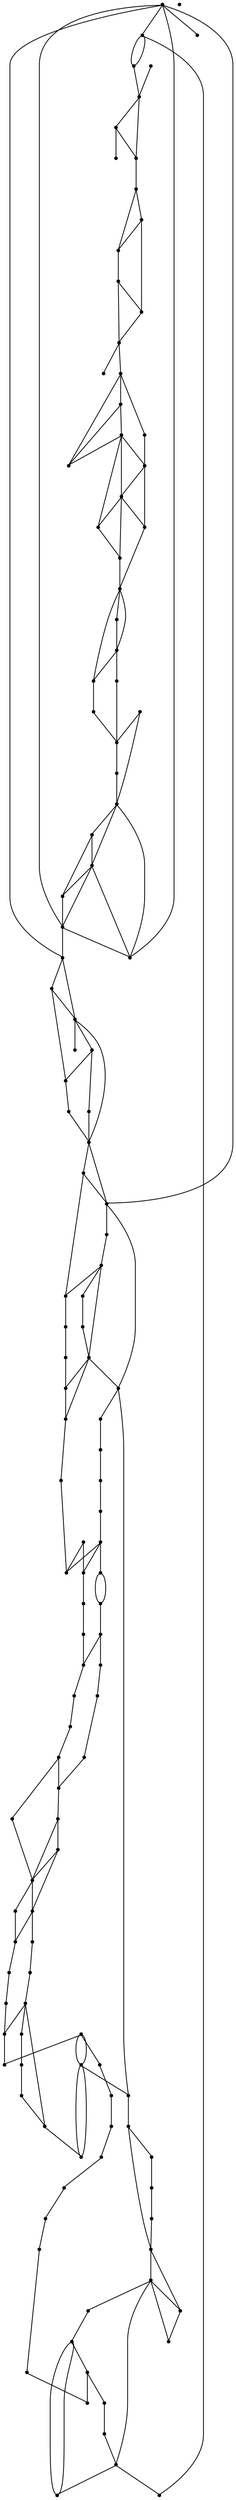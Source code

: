 graph {
  node [shape=point,comment="{\"directed\":false,\"doi\":\"10.1007/978-3-540-24595-7_2\",\"figure\":\"2\"}"]

  v0 [pos="1399.3686773255813,427.6433323260239"]
  v1 [pos="1399.3436228197675,504.9808516538234"]
  v2 [pos="1385.7869731104652,391.1766066587062"]
  v3 [pos="1385.7785792151162,460.2308287656398"]
  v4 [pos="1372.0551962209302,366.8182387387843"]
  v5 [pos="1372.0885174418606,454.66836436948086"]
  v6 [pos="1358.4692950581393,419.96434673032076"]
  v7 [pos="1358.4610283430231,492.2933592832179"]
  v8 [pos="1345.0334665697674,-36.64830382306479"]
  v9 [pos="1344.7084892805233,501.16837962827"]
  v10 [pos="1331.1559411337207,396.78497457862807"]
  v11 [pos="1331.1434774709303,475.1682931617986"]
  v12 [pos="1317.420094476744,440.0433872576645"]
  v13 [pos="1317.4534156976745,498.66835419695485"]
  v14 [pos="1345.0210029069767,-78.01917250592612"]
  v15 [pos="1303.8383902616279,408.59756613136244"]
  v16 [pos="1303.8258312136627,474.2933287656398"]
  v17 [pos="1290.1066133720929,445.210013234227"]
  v18 [pos="1290.0732921511628,515.1683185931138"]
  v19 [pos="1276.5207122093025,376.41423686703945"]
  v20 [pos="1276.5082485465116,457.043394887059"]
  v21 [pos="1262.7890625,432.0683811541489"]
  v22 [pos="1262.8181867732558,494.23084402442885"]
  v23 [pos="1249.2073582848839,454.35994609555513"]
  v24 [pos="1249.1906976744185,491.7308185931137"]
  v25 [pos="1235.621457122093,379.07257223487807"]
  v26 [pos="1235.6256540697675,437.2308745420069"]
  v27 [pos="1221.8898074127906,395.9017450050603"]
  v28 [pos="1221.8731468023257,448.168374542007"]
  v29 [pos="1208.3039062500002,419.8183709816228"]
  v30 [pos="1208.3081031976744,485.7933694557439"]
  v31 [pos="1194.5555641351743,421.6058745420069"]
  v32 [pos="1180.9905523255816,362.0933547055812"]
  v33 [pos="1180.9905523255813,423.23080842058766"]
  v34 [pos="1167.2587754360466,411.4016229347478"]
  v35 [pos="1167.237917877907,459.2308694557439"]
  v36 [pos="1153.6728742732557,348.6600254412582"]
  v37 [pos="1153.672906068314,404.04338980079604"]
  v38 [pos="1139.9412245639535,461.59337505063326"]
  v39 [pos="1139.9203670058141,509.60585419695485"]
  v40 [pos="1126.3553234011629,437.5307733253728"]
  v41 [pos="1126.3553234011629,484.4808592832179"]
  v42 [pos="1112.6236736918604,383.3516453143051"]
  v43 [pos="1112.6028161337208,449.35588980079604"]
  v44 [pos="1099.0419694767443,485.2142348325343"]
  v45 [pos="1099.0377725290698,517.855899973322"]
  v46 [pos="1085.3101925872093,370.0683608090968"]
  v47 [pos="1085.28523346657,433.1058516538234"]
  v48 [pos="1071.7242914244184,420.1141371762843"]
  v49 [pos="1071.7202216569767,447.10585419695485"]
  v50 [pos="1058.138453851744,368.58927552263845"]
  v51 [pos="1058.1551780523255,420.54335419695485"]
  v52 [pos="1044.4067405523256,428.96830384295095"]
  v53 [pos="1044.4026071947674,461.60589997332204"]
  v54 [pos="1030.8250363372094,464.6975213722478"]
  v55 [pos="1030.8375635901164,502.48088980079604"]
  v56 [pos="1017.0933230377907,371.83914327979994"]
  v57 [pos="1017.0850086300873,420.2308033343246"]
  v58 [pos="1003.5074854651162,427.34756613136244"]
  v59 [pos="1003.5200127180233,486.1057931617986"]
  v60 [pos="989.7757721656976,458.34732199073744"]
  v61 [pos="989.767441860465,514.4809101458482"]
  v62 [pos="976.1899345930233,407.5642917986801"]
  v63 [pos="976.2023982558139,441.79337962827"]
  v64 [pos="962.4498750908431,462.7933516538234"]
  v65 [pos="948.8765170784884,357.0767734881332"]
  v66 [pos="948.884847383721,411.41834402442885"]
  v67 [pos="935.1447401889535,392.20988099138845"]
  v68 [pos="935.1322765261627,436.7933287656398"]
  v69 [pos="921.558902616279,362.0933547055812"]
  v70 [pos="921.5672488190407,429.9808516538234"]
  v71 [pos="907.9771984011628,438.41832622250826"]
  v72 [pos="908.0022529069768,495.8558414812973"]
  v73 [pos="894.241351744186,344.6769728696437"]
  v74 [pos="894.2496820494185,388.9808033343246"]
  v75 [pos="880.6221293604652,435.73080842058766"]
  v76 [pos="866.9279342296511,375.52668396990407"]
  v77 [pos="866.9320834847383,424.4183236793767"]
  v78 [pos="853.3420330668605,425.7225050962062"]
  v79 [pos="853.3670875726743,444.6058287656398"]
  v80 [pos="839.6145167151162,478.6058440244288"]
  v81 [pos="826.0286155523256,455.9850071307114"]
  v82 [pos="826.0494731104651,495.7309101458481"]
  v83 [pos="812.296902252907,370.0683608090968"]
  v84 [pos="812.2969181504361,396.355884714533"]
  v85 [pos="798.7319222383721,424.10589997332204"]
  v86 [pos="784.9793513808139,392.80166769386244"]
  v87 [pos="784.9793513808139,418.6058694557439"]
  v88 [pos="771.3934502180232,485.6600457863103"]
  v89 [pos="771.4143077761628,513.543384714533"]
  v90 [pos="757.8118095930232,383.3516453143051"]
  v91 [pos="757.7868027797964,421.4183185931137"]
  v92 [pos="744.0800327034883,494.66425721209157"]
  v93 [pos="744.0967569040697,511.60589997332204"]
  v94 [pos="730.494195130814,423.65621074399263"]
  v95 [pos="730.4692042151164,436.2308516538234"]
  v96 [pos="716.7624818313953,459.97212871274263"]
  v97 [pos="716.7791424418605,478.9808287656398"]
  v98 [pos="703.1766442587209,414.94344218930513"]
  v99 [pos="703.2141465297966,432.3558185931137"]
  v100 [pos="689.4449309593024,320.1683058774562"]
  v101 [pos="689.4615915697674,382.9183592832178"]
  v102 [pos="675.863226744186,353.3849094744613"]
  v103 [pos="662.1315134447675,408.4475213722478"]
  v104 [pos="662.1439930050872,442.85589997332204"]
  v105 [pos="648.5456122819767,360.91410462420095"]
  v106 [pos="648.5789970930232,382.35581859311367"]
  v107 [pos="634.8138989825582,395.6057244972478"]
  v108 [pos="634.8264262354651,414.6683389381658"]
  v109 [pos="621.2280614098837,307.3267633156072"]
  v110 [pos="621.1988735465115,347.35584402442885"]
  v111 [pos="607.4963481104651,355.30166769386244"]
  v112 [pos="607.5088276707849,371.23088980079604"]
  v113 [pos="593.9146438953488,319.7265639340968"]
  v114 [pos="593.9438317587209,336.2308516538233"]
  v115 [pos="580.3287427325581,357.5185154314926"]
  v116 [pos="580.3162790697675,387.4808643694809"]
  v117 [pos="566.5637082122093,371.54331350685067"]
  v118 [pos="553.011191860465,308.06427145362807"]
  v119 [pos="539.2794785610465,342.01838318865407"]
  v120 [pos="539.3086664244186,352.48088980079604"]
  v121 [pos="525.6977902434593,274.6976230975082"]
  v122 [pos="525.6811137354651,299.3558898007959"]
  v123 [pos="511.96607694404065,237.05571635922695"]
  v124 [pos="511.9285508266715,253.7308389381658"]
  v125 [pos="498.3802075763082,333.4559137062322"]
  v126 [pos="498.36353106831393,346.16832876563967"]
  v127 [pos="484.64849427688955,441.9598911639145"]
  v128 [pos="484.67349314135174,469.543394887059"]
  v129 [pos="471.06262490915697,328.4352634783676"]
  v130 [pos="457.33091160973834,178.00165955584157"]
  v131 [pos="457.3559104742005,237.6682931617986"]
  v132 [pos="443.7283736827761,283.855884714533"]

  v0 -- v8 [id="-1",pos="1399.3686773255813,427.6433323260239 1399.3727470930232,-36.64830382306468 1399.3727470930232,-36.64830382306468 1399.3727470930232,-36.64830382306468 1345.0334665697674,-36.64830382306479 1345.0334665697674,-36.64830382306479 1345.0334665697674,-36.64830382306479"]
  v92 -- v132 [id="-2",pos="744.0800327034883,494.66425721209157 439.09833757267444,494.66413005551607 439.09833757267444,494.66413005551607 439.09833757267444,494.66413005551607 443.7283736827761,283.855884714533 443.7283736827761,283.855884714533 443.7283736827761,283.855884714533"]
  v82 -- v72 [id="-3",pos="826.0494731104651,495.7309101458481 908.0022529069768,495.8558414812973 908.0022529069768,495.8558414812973 908.0022529069768,495.8558414812973"]
  v24 -- v22 [id="-4",pos="1249.1906976744185,491.7308185931137 1262.8181867732558,494.23084402442885 1262.8181867732558,494.23084402442885 1262.8181867732558,494.23084402442885"]
  v22 -- v13 [id="-5",pos="1262.8181867732558,494.23084402442885 1317.4534156976745,498.66835419695485 1317.4534156976745,498.66835419695485 1317.4534156976745,498.66835419695485"]
  v13 -- v7 [id="-6",pos="1317.4534156976745,498.66835419695485 1358.4610283430231,492.2933592832179 1358.4610283430231,492.2933592832179 1358.4610283430231,492.2933592832179"]
  v7 -- v0 [id="-7",pos="1358.4610283430231,492.2933592832179 1399.3727470930232,494.66413005551607 1399.3727470930232,494.66413005551607 1399.3727470930232,494.66413005551607 1399.3686773255813,427.6433323260239 1399.3686773255813,427.6433323260239 1399.3686773255813,427.6433323260239"]
  v72 -- v24 [id="-8",pos="908.0022529069768,495.8558414812973 1249.1906976744185,491.7308185931137 1249.1906976744185,491.7308185931137 1249.1906976744185,491.7308185931137"]
  v132 -- v8 [id="-14",pos="443.7283736827761,283.855884714533 439.09833757267444,-36.64830382306468 439.09833757267444,-36.64830382306468 439.09833757267444,-36.64830382306468 1345.0334665697674,-36.64830382306479 1345.0334665697674,-36.64830382306479 1345.0334665697674,-36.64830382306479"]
  v92 -- v82 [id="-16",pos="744.0800327034883,494.66425721209157 826.0494731104651,495.7309101458481 826.0494731104651,495.7309101458481 826.0494731104651,495.7309101458481"]
  v0 -- v1 [id="-17",pos="1399.3686773255813,427.6433323260239 1399.3436228197675,504.9808516538234 1399.3436228197675,504.9808516538234 1399.3436228197675,504.9808516538234"]
  v132 -- v131 [id="-20",pos="443.7283736827761,283.855884714533 457.33506086482555,207.8225468035629 457.33506086482555,207.8225468035629 457.33506086482555,207.8225468035629 452.6800417877907,207.8225468035629 452.6800417877907,207.8225468035629 452.6800417877907,207.8225468035629 457.3559104742005,237.6682931617986 457.3559104742005,237.6682931617986 457.3559104742005,237.6682931617986"]
  v132 -- v131 [id="-21",pos="443.7283736827761,283.855884714533 457.3559104742005,237.6682931617986 457.3559104742005,237.6682931617986 457.3559104742005,237.6682931617986"]
  v2 -- v0 [id="-30",pos="1385.7869731104652,391.1766066587062 1399.3686773255813,427.6433323260239 1399.3686773255813,427.6433323260239 1399.3686773255813,427.6433323260239"]
  v131 -- v129 [id="-34",pos="457.3559104742005,237.6682931617986 471.06262490915697,328.4352634783676 471.06262490915697,328.4352634783676 471.06262490915697,328.4352634783676"]
  v3 -- v1 [id="-35",pos="1385.7785792151162,460.2308287656398 1399.3436228197675,504.9808516538234 1399.3436228197675,504.9808516538234 1399.3436228197675,504.9808516538234"]
  v130 -- v129 [id="-38",pos="457.33091160973834,178.00165955584157 471.06262490915697,328.4352634783676 471.06262490915697,328.4352634783676 471.06262490915697,328.4352634783676"]
  v129 -- v127 [id="-47",pos="471.06262490915697,328.4352634783676 484.64849427688955,441.9598911639145 484.64849427688955,441.9598911639145 484.64849427688955,441.9598911639145"]
  v127 -- v128 [id="-52",pos="484.64849427688955,441.9598911639145 484.67349314135174,469.543394887059 484.67349314135174,469.543394887059 484.67349314135174,469.543394887059"]
  v129 -- v126 [id="-56",pos="471.06262490915697,328.4352634783676 484.6484783793605,395.75589641293794 484.6484783793605,395.75589641293794 484.6484783793605,395.75589641293794 489.2993640988372,395.75589641293794 489.2993640988372,395.75589641293794 489.2993640988372,395.75589641293794 498.36353106831393,346.16832876563967 498.36353106831393,346.16832876563967 498.36353106831393,346.16832876563967"]
  v127 -- v126 [id="-60",pos="484.64849427688955,441.9598911639145 498.36353106831393,346.16832876563967 498.36353106831393,346.16832876563967 498.36353106831393,346.16832876563967"]
  v126 -- v125 [id="-66",pos="498.36353106831393,346.16832876563967 498.3802075763082,333.4559137062322 498.3802075763082,333.4559137062322 498.3802075763082,333.4559137062322"]
  v125 -- v123 [id="-81",pos="498.3802075763082,333.4559137062322 511.96607694404065,237.05571635922695 511.96607694404065,237.05571635922695 511.96607694404065,237.05571635922695"]
  v125 -- v124 [id="-85",pos="498.3802075763082,333.4559137062322 511.9285508266715,253.7308389381658 511.9285508266715,253.7308389381658 511.9285508266715,253.7308389381658"]
  v124 -- v123 [id="-86",pos="511.9285508266715,253.7308389381658 511.96607694404065,237.05571635922695 511.96607694404065,237.05571635922695 511.96607694404065,237.05571635922695"]
  v124 -- v122 [id="-93",pos="511.9285508266715,253.7308389381658 525.6811137354651,299.3558898007959 525.6811137354651,299.3558898007959 525.6811137354651,299.3558898007959"]
  v123 -- v121 [id="-95",pos="511.96607694404065,237.05571635922695 525.6977902434593,274.6976230975082 525.6977902434593,274.6976230975082 525.6977902434593,274.6976230975082"]
  v119 -- v120 [id="-102",pos="539.2794785610465,342.01838318865407 539.3086664244186,352.48088980079604 539.3086664244186,352.48088980079604 539.3086664244186,352.48088980079604"]
  v121 -- v122 [id="-103",pos="525.6977902434593,274.6976230975082 525.6811137354651,299.3558898007959 525.6811137354651,299.3558898007959 525.6811137354651,299.3558898007959"]
  v122 -- v119 [id="-104",pos="525.6811137354651,299.3558898007959 539.2794785610465,342.01838318865407 539.2794785610465,342.01838318865407 539.2794785610465,342.01838318865407"]
  v121 -- v119 [id="-107",pos="525.6977902434593,274.6976230975082 539.2794785610465,342.01838318865407 539.2794785610465,342.01838318865407 539.2794785610465,342.01838318865407"]
  v4 -- v2 [id="-109",pos="1372.0551962209302,366.8182387387843 1385.7869731104652,391.1766066587062 1385.7869731104652,391.1766066587062 1385.7869731104652,391.1766066587062"]
  v5 -- v3 [id="-116",pos="1372.0885174418606,454.66836436948086 1385.7785792151162,460.2308287656398 1385.7785792151162,460.2308287656398 1385.7785792151162,460.2308287656398"]
  v119 -- v118 [id="-119",pos="539.2794785610465,342.01838318865407 553.0153888081395,313.6725122169744 553.0153888081395,313.6725122169744 553.0153888081395,313.6725122169744 553.011191860465,308.06427145362807 553.011191860465,308.06427145362807 553.011191860465,308.06427145362807"]
  v6 -- v4 [id="-124",pos="1358.4692950581393,419.96434673032076 1372.0551962209302,366.8182387387843 1372.0551962209302,366.8182387387843 1372.0551962209302,366.8182387387843"]
  v118 -- v117 [id="-129",pos="553.011191860465,308.06427145362807 548.3603379360464,314.6307641700994 548.3603379360464,314.6307641700994 548.3603379360464,314.6307641700994 566.5637082122093,371.54331350685067 566.5637082122093,371.54331350685067 566.5637082122093,371.54331350685067"]
  v118 -- v116 [id="-130",pos="553.011191860465,308.06427145362807 566.5970294331395,360.91423178077645 566.5970294331395,360.91423178077645 566.5970294331395,360.91423178077645 580.3288063226744,380.2516951596827 580.3288063226744,380.2516951596827 580.3288063226744,380.2516951596827 580.3162790697675,387.4808643694809 580.3162790697675,387.4808643694809 580.3162790697675,387.4808643694809"]
  v118 -- v115 [id="-131",pos="553.011191860465,308.06427145362807 566.5970294331395,351.75997559588063 566.5970294331395,351.75997559588063 566.5970294331395,351.75997559588063 580.3287427325581,357.5185154314926 580.3287427325581,357.5185154314926 580.3287427325581,357.5185154314926"]
  v7 -- v5 [id="-132",pos="1358.4610283430231,492.2933592832179 1372.0885174418606,454.66836436948086 1372.0885174418606,454.66836436948086 1372.0885174418606,454.66836436948086"]
  v117 -- v116 [id="-136",pos="566.5637082122093,371.54331350685067 580.3162790697675,387.4808643694809 580.3162790697675,387.4808643694809 580.3162790697675,387.4808643694809"]
  v6 -- v10 [id="-138",pos="1358.4692950581393,419.96434673032076 1344.737645348837,423.9515954689275 1344.737645348837,423.9515954689275 1344.737645348837,423.9515954689275 1331.1559411337207,396.78497457862807 1331.1559411337207,396.78497457862807 1331.1559411337207,396.78497457862807"]
  v9 -- v7 [id="-139",pos="1344.7084892805233,501.16837962827 1358.4610283430231,492.2933592832179 1358.4610283430231,492.2933592832179 1358.4610283430231,492.2933592832179"]
  v11 -- v9 [id="-142",pos="1331.1434774709303,475.1682931617986 1344.7084892805233,501.16837962827 1344.7084892805233,501.16837962827 1344.7084892805233,501.16837962827"]
  v12 -- v10 [id="-144",pos="1317.420094476744,440.0433872576645 1331.1559411337207,396.78497457862807 1331.1559411337207,396.78497457862807 1331.1559411337207,396.78497457862807"]
  v13 -- v11 [id="-147",pos="1317.4534156976745,498.66835419695485 1331.1434774709303,475.1682931617986 1331.1434774709303,475.1682931617986 1331.1434774709303,475.1682931617986"]
  v116 -- v114 [id="-148",pos="580.3162790697675,387.4808643694809 593.9438317587209,336.2308516538233 593.9438317587209,336.2308516538233 593.9438317587209,336.2308516538233"]
  v115 -- v113 [id="-151",pos="580.3287427325581,357.5185154314926 593.9146438953488,319.7265639340968 593.9146438953488,319.7265639340968 593.9146438953488,319.7265639340968"]
  v114 -- v113 [id="-153",pos="593.9438317587209,336.2308516538233 593.9146438953488,326.36833334327645 593.9146438953488,326.36833334327645 593.9146438953488,326.36833334327645 593.9146438953488,319.7265639340968 593.9146438953488,319.7265639340968 593.9146438953488,319.7265639340968"]
  v114 -- v112 [id="-160",pos="593.9438317587209,336.2308516538233 607.5088276707849,371.23088980079604 607.5088276707849,371.23088980079604 607.5088276707849,371.23088980079604"]
  v114 -- v111 [id="-162",pos="593.9438317587209,336.2308516538233 607.4963481104651,355.30166769386244 607.4963481104651,355.30166769386244 607.4963481104651,355.30166769386244"]
  v111 -- v112 [id="-163",pos="607.4963481104651,355.30166769386244 607.4963481104651,365.489071054865 607.4963481104651,365.489071054865 607.4963481104651,365.489071054865 607.5088276707849,371.23088980079604 607.5088276707849,371.23088980079604 607.5088276707849,371.23088980079604"]
  v15 -- v12 [id="-172",pos="1303.8383902616279,408.59756613136244 1317.420094476744,440.0433872576645 1317.420094476744,440.0433872576645 1317.420094476744,440.0433872576645"]
  v112 -- v110 [id="-173",pos="607.5088276707849,371.23088980079604 621.1988735465115,347.35584402442885 621.1988735465115,347.35584402442885 621.1988735465115,347.35584402442885"]
  v113 -- v111 [id="-175",pos="593.9146438953488,319.7265639340968 607.4963481104651,355.30166769386244 607.4963481104651,355.30166769386244 607.4963481104651,355.30166769386244"]
  v111 -- v109 [id="-176",pos="607.4963481104651,355.30166769386244 621.2280614098837,307.3267633156072 621.2280614098837,307.3267633156072 621.2280614098837,307.3267633156072"]
  v16 -- v13 [id="-179",pos="1303.8258312136627,474.2933287656398 1317.4534156976745,498.66835419695485 1317.4534156976745,498.66835419695485 1317.4534156976745,498.66835419695485"]
  v107 -- v108 [id="-183",pos="634.8138989825582,395.6057244972478 634.8138989825582,405.9391036069483 634.8138989825582,405.9391036069483 634.8138989825582,405.9391036069483 634.8264262354651,414.6683389381658 634.8264262354651,414.6683389381658 634.8264262354651,414.6683389381658"]
  v110 -- v107 [id="-184",pos="621.1988735465115,347.35584402442885 634.8138989825582,395.6057244972478 634.8138989825582,395.6057244972478 634.8138989825582,395.6057244972478"]
  v109 -- v107 [id="-186",pos="621.2280614098837,307.3267633156072 634.8138989825582,395.6057244972478 634.8138989825582,395.6057244972478 634.8138989825582,395.6057244972478"]
  v17 -- v15 [id="-191",pos="1290.1066133720929,445.210013234227 1303.8383902616279,408.59756613136244 1303.8383902616279,408.59756613136244 1303.8383902616279,408.59756613136244"]
  v18 -- v16 [id="-192",pos="1290.0732921511628,515.1683185931138 1303.8258312136627,474.2933287656398 1303.8258312136627,474.2933287656398 1303.8258312136627,474.2933287656398"]
  v19 -- v17 [id="-194",pos="1276.5207122093025,376.41423686703945 1290.1066133720929,445.210013234227 1290.1066133720929,445.210013234227 1290.1066133720929,445.210013234227"]
  v108 -- v106 [id="-197",pos="634.8264262354651,414.6683389381658 648.5789970930232,382.35581859311367 648.5789970930232,382.35581859311367 648.5789970930232,382.35581859311367"]
  v107 -- v106 [id="-199",pos="634.8138989825582,395.6057244972478 648.5789970930232,382.35581859311367 648.5789970930232,382.35581859311367 648.5789970930232,382.35581859311367"]
  v107 -- v105 [id="-201",pos="634.8138989825582,395.6057244972478 648.5456122819767,360.91410462420095 648.5456122819767,360.91410462420095 648.5456122819767,360.91410462420095"]
  v20 -- v18 [id="-206",pos="1276.5082485465116,457.043394887059 1290.0732921511628,515.1683185931138 1290.0732921511628,515.1683185931138 1290.0732921511628,515.1683185931138"]
  v21 -- v19 [id="-208",pos="1262.7890625,432.0683811541489 1276.5207122093025,376.41423686703945 1276.5207122093025,376.41423686703945 1276.5207122093025,376.41423686703945"]
  v106 -- v104 [id="-209",pos="648.5789970930232,382.35581859311367 662.1439930050872,442.85589997332204 662.1439930050872,442.85589997332204 662.1439930050872,442.85589997332204"]
  v22 -- v20 [id="-210",pos="1262.8181867732558,494.23084402442885 1276.5082485465116,457.043394887059 1276.5082485465116,457.043394887059 1276.5082485465116,457.043394887059"]
  v23 -- v21 [id="-223",pos="1249.2073582848839,454.35994609555513 1262.7890625,432.0683811541489 1262.7890625,432.0683811541489 1262.7890625,432.0683811541489"]
  v105 -- v103 [id="-224",pos="648.5456122819767,360.91410462420095 662.1315134447675,408.4475213722478 662.1315134447675,408.4475213722478 662.1315134447675,408.4475213722478"]
  v103 -- v102 [id="-225",pos="662.1315134447675,408.4475213722478 675.863226744186,353.3849094744613 675.863226744186,353.3849094744613 675.863226744186,353.3849094744613"]
  v25 -- v23 [id="-230",pos="1235.621457122093,379.07257223487807 1249.2073582848839,454.35994609555513 1249.2073582848839,454.35994609555513 1249.2073582848839,454.35994609555513"]
  v26 -- v28 [id="-231",pos="1235.6256540697675,437.2308745420069 1235.621457122093,423.1390649513494 1235.621457122093,423.1390649513494 1235.621457122093,423.1390649513494 1221.8898074127908,429.8557295835109 1221.8898074127908,429.8557295835109 1221.8898074127908,429.8557295835109 1221.8731468023257,448.168374542007 1221.8731468023257,448.168374542007 1221.8731468023257,448.168374542007"]
  v26 -- v24 [id="-233",pos="1235.6256540697675,437.2308745420069 1249.1906976744185,491.7308185931137 1249.1906976744185,491.7308185931137 1249.1906976744185,491.7308185931137"]
  v102 -- v100 [id="-235",pos="675.863226744186,353.3849094744613 689.4449309593024,320.1683058774562 689.4449309593024,320.1683058774562 689.4449309593024,320.1683058774562"]
  v27 -- v25 [id="-240",pos="1221.8898074127906,395.9017450050603 1235.621457122093,379.07257223487807 1235.621457122093,379.07257223487807 1235.621457122093,379.07257223487807"]
  v28 -- v26 [id="-241",pos="1221.8731468023257,448.168374542007 1235.6256540697675,437.2308745420069 1235.6256540697675,437.2308745420069 1235.6256540697675,437.2308745420069"]
  v29 -- v27 [id="-243",pos="1208.3039062500002,419.8183709816228 1221.8898074127906,395.9017450050603 1221.8898074127906,395.9017450050603 1221.8898074127906,395.9017450050603"]
  v101 -- v98 [id="-244",pos="689.4615915697674,382.9183592832178 703.1766442587209,414.94344218930513 703.1766442587209,414.94344218930513 703.1766442587209,414.94344218930513"]
  v98 -- v99 [id="-245",pos="703.1766442587209,414.94344218930513 703.2141465297966,432.3558185931137 703.2141465297966,432.3558185931137 703.2141465297966,432.3558185931137"]
  v30 -- v28 [id="-247",pos="1208.3081031976744,485.7933694557439 1221.8731468023257,448.168374542007 1221.8731468023257,448.168374542007 1221.8731468023257,448.168374542007"]
  v100 -- v98 [id="-248",pos="689.4449309593024,320.1683058774562 703.1766442587209,414.94344218930513 703.1766442587209,414.94344218930513 703.1766442587209,414.94344218930513"]
  v99 -- v97 [id="-257",pos="703.2141465297966,432.3558185931137 716.7791424418605,478.9808287656398 716.7791424418605,478.9808287656398 716.7791424418605,478.9808287656398"]
  v98 -- v96 [id="-258",pos="703.1766442587209,414.94344218930513 716.7624818313953,459.97212871274263 716.7624818313953,459.97212871274263 716.7624818313953,459.97212871274263"]
  v99 -- v96 [id="-261",pos="703.2141465297966,432.3558185931137 716.7624818313953,459.97212871274263 716.7624818313953,459.97212871274263 716.7624818313953,459.97212871274263"]
  v96 -- v97 [id="-263",pos="716.7624818313953,459.97212871274263 716.7791424418605,478.9808287656398 716.7791424418605,478.9808287656398 716.7791424418605,478.9808287656398"]
  v29 -- v32 [id="-265",pos="1208.3039062500002,419.8183709816228 1194.5722565406977,364.4557967221827 1194.5722565406977,364.4557967221827 1194.5722565406977,364.4557967221827 1180.9905523255816,362.0933547055812 1180.9905523255816,362.0933547055812 1180.9905523255816,362.0933547055812"]
  v31 -- v30 [id="-269",pos="1194.5555641351743,421.6058745420069 1208.3081031976744,485.7933694557439 1208.3081031976744,485.7933694557439 1208.3081031976744,485.7933694557439"]
  v30 -- v37 [id="-270",pos="1208.3081031976744,485.7933694557439 1194.5722565406977,437.68094524106294 1194.5722565406977,437.68094524106294 1194.5722565406977,437.68094524106294 1180.9905523255813,436.20592896502126 1180.9905523255813,436.20592896502126 1180.9905523255813,436.20592896502126 1167.2587754360466,448.4559391375473 1167.2587754360466,448.4559391375473 1167.2587754360466,448.4559391375473 1153.6728742732557,410.6642419533025 1153.6728742732557,410.6642419533025 1153.6728742732557,410.6642419533025 1153.672906068314,404.04338980079604 1153.672906068314,404.04338980079604 1153.672906068314,404.04338980079604"]
  v96 -- v95 [id="-274",pos="716.7624818313953,459.97212871274263 730.4692042151164,436.2308516538234 730.4692042151164,436.2308516538234 730.4692042151164,436.2308516538234"]
  v95 -- v94 [id="-275",pos="730.4692042151164,436.2308516538234 730.494195130814,423.65621074399263 730.494195130814,423.65621074399263 730.494195130814,423.65621074399263"]
  v33 -- v31 [id="-277",pos="1180.9905523255813,423.23080842058766 1194.5555641351743,421.6058745420069 1194.5555641351743,421.6058745420069 1194.5555641351743,421.6058745420069"]
  v34 -- v32 [id="-279",pos="1167.2587754360466,411.4016229347478 1180.9905523255816,362.0933547055812 1180.9905523255816,362.0933547055812 1180.9905523255816,362.0933547055812"]
  v97 -- v95 [id="-280",pos="716.7791424418605,478.9808287656398 730.4692042151164,436.2308516538234 730.4692042151164,436.2308516538234 730.4692042151164,436.2308516538234"]
  v35 -- v33 [id="-281",pos="1167.237917877907,459.2308694557439 1180.9905523255813,423.23080842058766 1180.9905523255813,423.23080842058766 1180.9905523255813,423.23080842058766"]
  v36 -- v34 [id="-283",pos="1153.6728742732557,348.6600254412582 1167.2587754360466,411.4016229347478 1167.2587754360466,411.4016229347478 1167.2587754360466,411.4016229347478"]
  v37 -- v35 [id="-284",pos="1153.672906068314,404.04338980079604 1167.237917877907,459.2308694557439 1167.237917877907,459.2308694557439 1167.237917877907,459.2308694557439"]
  v96 -- v94 [id="-285",pos="716.7624818313953,459.97212871274263 730.494195130814,423.65621074399263 730.494195130814,423.65621074399263 730.494195130814,423.65621074399263"]
  v95 -- v92 [id="-286",pos="730.4692042151164,436.2308516538234 744.0800327034883,494.66425721209157 744.0800327034883,494.66425721209157 744.0800327034883,494.66425721209157"]
  v92 -- v93 [id="-287",pos="744.0800327034883,494.66425721209157 744.0967569040697,511.60589997332204 744.0967569040697,511.60589997332204 744.0967569040697,511.60589997332204"]
  v94 -- v92 [id="-293",pos="730.494195130814,423.65621074399263 744.0800327034883,494.66425721209157 744.0800327034883,494.66425721209157 744.0800327034883,494.66425721209157"]
  v92 -- v91 [id="-300",pos="744.0800327034883,494.66425721209157 757.7868027797964,421.4183185931137 757.7868027797964,421.4183185931137 757.7868027797964,421.4183185931137"]
  v91 -- v90 [id="-302",pos="757.7868027797964,421.4183185931137 757.8118095930232,383.3516453143051 757.8118095930232,383.3516453143051 757.8118095930232,383.3516453143051"]
  v38 -- v36 [id="-310",pos="1139.9412245639535,461.59337505063326 1153.6728742732557,348.6600254412582 1153.6728742732557,348.6600254412582 1153.6728742732557,348.6600254412582"]
  v39 -- v37 [id="-312",pos="1139.9203670058141,509.60585419695485 1153.672906068314,404.04338980079604 1153.672906068314,404.04338980079604 1153.672906068314,404.04338980079604"]
  v91 -- v88 [id="-315",pos="757.7868027797964,421.4183185931137 771.3934502180232,485.6600457863103 771.3934502180232,485.6600457863103 771.3934502180232,485.6600457863103"]
  v88 -- v89 [id="-316",pos="771.3934502180232,485.6600457863103 771.4143077761628,513.543384714533 771.4143077761628,513.543384714533 771.4143077761628,513.543384714533"]
  v90 -- v88 [id="-324",pos="757.8118095930232,383.3516453143051 771.3934502180232,485.6600457863103 771.3934502180232,485.6600457863103 771.3934502180232,485.6600457863103"]
  v40 -- v38 [id="-326",pos="1126.3553234011629,437.5307733253728 1139.9412245639535,461.59337505063326 1139.9412245639535,461.59337505063326 1139.9412245639535,461.59337505063326"]
  v41 -- v39 [id="-328",pos="1126.3553234011629,484.4808592832179 1139.9203670058141,509.60585419695485 1139.9203670058141,509.60585419695485 1139.9203670058141,509.60585419695485"]
  v88 -- v87 [id="-330",pos="771.3934502180232,485.6600457863103 784.9793513808139,418.6058694557439 784.9793513808139,418.6058694557439 784.9793513808139,418.6058694557439"]
  v88 -- v84 [id="-332",pos="771.3934502180232,485.6600457863103 784.9793513808139,424.83507935564626 784.9793513808139,424.83507935564626 784.9793513808139,424.83507935564626 798.7110646802325,414.20580689470876 798.7110646802325,414.20580689470876 798.7110646802325,414.20580689470876 812.2969181504361,396.355884714533 812.2969181504361,396.355884714533 812.2969181504361,396.355884714533"]
  v42 -- v40 [id="-340",pos="1112.6236736918604,383.3516453143051 1126.3553234011629,437.5307733253728 1126.3553234011629,437.5307733253728 1126.3553234011629,437.5307733253728"]
  v87 -- v85 [id="-343",pos="784.9793513808139,418.6058694557439 798.7319222383721,424.10589997332204 798.7319222383721,424.10589997332204 798.7319222383721,424.10589997332204"]
  v86 -- v83 [id="-344",pos="784.9793513808139,392.80166769386244 798.7110646802325,387.6349145607244 798.7110646802325,387.6349145607244 798.7110646802325,387.6349145607244 812.296902252907,370.0683608090968 812.296902252907,370.0683608090968 812.296902252907,370.0683608090968"]
  v43 -- v41 [id="-346",pos="1112.6028161337208,449.35588980079604 1126.3553234011629,484.4808592832179 1126.3553234011629,484.4808592832179 1126.3553234011629,484.4808592832179"]
  v44 -- v42 [id="-349",pos="1099.0419694767443,485.2142348325343 1112.6236736918604,383.3516453143051 1112.6236736918604,383.3516453143051 1112.6236736918604,383.3516453143051"]
  v85 -- v84 [id="-352",pos="798.7319222383721,424.10589997332204 812.2969181504361,396.355884714533 812.2969181504361,396.355884714533 812.2969181504361,396.355884714533"]
  v87 -- v86 [id="-353",pos="784.9793513808139,418.6058694557439 784.9793513808139,392.80166769386244 784.9793513808139,392.80166769386244 784.9793513808139,392.80166769386244"]
  v44 -- v43 [id="-354",pos="1099.0419694767443,485.2142348325343 1112.6028161337208,449.35588980079604 1112.6028161337208,449.35588980079604 1112.6028161337208,449.35588980079604"]
  v45 -- v44 [id="-355",pos="1099.0377725290698,517.855899973322 1099.0419694767443,485.2142348325343 1099.0419694767443,485.2142348325343 1099.0419694767443,485.2142348325343"]
  v45 -- v43 [id="-356",pos="1099.0377725290698,517.855899973322 1112.6028161337208,449.35588980079604 1112.6028161337208,449.35588980079604 1112.6028161337208,449.35588980079604"]
  v84 -- v81 [id="-367",pos="812.2969181504361,396.355884714533 826.0286155523256,455.9850071307114 826.0286155523256,455.9850071307114 826.0286155523256,455.9850071307114"]
  v84 -- v82 [id="-369",pos="812.2969181504361,396.355884714533 826.0494731104651,495.7309101458481 826.0494731104651,495.7309101458481 826.0494731104651,495.7309101458481"]
  v83 -- v84 [id="-370",pos="812.296902252907,370.0683608090968 812.2969181504361,396.355884714533 812.2969181504361,396.355884714533 812.2969181504361,396.355884714533"]
  v46 -- v44 [id="-374",pos="1085.3101925872093,370.0683608090968 1099.0419694767443,485.2142348325343 1099.0419694767443,485.2142348325343 1099.0419694767443,485.2142348325343"]
  v47 -- v44 [id="-376",pos="1085.28523346657,433.1058516538234 1099.0419694767443,485.2142348325343 1099.0419694767443,485.2142348325343 1099.0419694767443,485.2142348325343"]
  v47 -- v45 [id="-378",pos="1085.28523346657,433.1058516538234 1099.0377725290698,517.855899973322 1099.0377725290698,517.855899973322 1099.0377725290698,517.855899973322"]
  v48 -- v46 [id="-380",pos="1071.7242914244184,420.1141371762843 1085.3101925872093,370.0683608090968 1085.3101925872093,370.0683608090968 1085.3101925872093,370.0683608090968"]
  v82 -- v80 [id="-381",pos="826.0494731104651,495.7309101458481 839.6145167151162,478.6058440244288 839.6145167151162,478.6058440244288 839.6145167151162,478.6058440244288"]
  v49 -- v47 [id="-382",pos="1071.7202216569767,447.10585419695485 1085.28523346657,433.1058516538234 1085.28523346657,433.1058516538234 1085.28523346657,433.1058516538234"]
  v81 -- v78 [id="-384",pos="826.0286155523256,455.9850071307114 839.6103197674419,443.4391036069484 839.6103197674419,443.4391036069484 839.6103197674419,443.4391036069484 853.3420330668605,425.7225050962062 853.3420330668605,425.7225050962062 853.3420330668605,425.7225050962062"]
  v50 -- v48 [id="-386",pos="1058.138453851744,368.58927552263845 1071.7242914244184,420.1141371762843 1071.7242914244184,420.1141371762843 1071.7242914244184,420.1141371762843"]
  v51 -- v49 [id="-390",pos="1058.1551780523255,420.54335419695485 1071.7202216569767,447.10585419695485 1071.7202216569767,447.10585419695485 1071.7202216569767,447.10585419695485"]
  v52 -- v50 [id="-391",pos="1044.4067405523256,428.96830384295095 1058.138453851744,368.58927552263845 1058.138453851744,368.58927552263845 1058.138453851744,368.58927552263845"]
  v80 -- v79 [id="-392",pos="839.6145167151162,478.6058440244288 853.3670875726743,444.6058287656398 853.3670875726743,444.6058287656398 853.3670875726743,444.6058287656398"]
  v79 -- v74 [id="-394",pos="853.3670875726743,444.6058287656398 853.3420966569768,438.71421957374525 853.3420966569768,438.71421957374525 853.3420966569768,438.71421957374525 866.9279342296511,411.4017500913233 866.9279342296511,411.4017500913233 866.9279342296511,411.4017500913233 880.6596475290697,424.24761597674 880.6596475290697,424.24761597674 880.6596475290697,424.24761597674 894.2496820494185,388.9808033343246 894.2496820494185,388.9808033343246 894.2496820494185,388.9808033343246"]
  v53 -- v51 [id="-399",pos="1044.4026071947674,461.60589997332204 1058.1551780523255,420.54335419695485 1058.1551780523255,420.54335419695485 1058.1551780523255,420.54335419695485"]
  v78 -- v76 [id="-401",pos="853.3420330668605,425.7225050962062 866.9279342296511,375.52668396990407 866.9279342296511,375.52668396990407 866.9279342296511,375.52668396990407"]
  v54 -- v52 [id="-404",pos="1030.8250363372094,464.6975213722478 1044.4067405523256,428.96830384295095 1044.4067405523256,428.96830384295095 1044.4067405523256,428.96830384295095"]
  v79 -- v77 [id="-405",pos="853.3670875726743,444.6058287656398 866.9320834847383,424.4183236793767 866.9320834847383,424.4183236793767 866.9320834847383,424.4183236793767"]
  v55 -- v53 [id="-406",pos="1030.8375635901164,502.48088980079604 1044.4026071947674,461.60589997332204 1044.4026071947674,461.60589997332204 1044.4026071947674,461.60589997332204"]
  v56 -- v54 [id="-407",pos="1017.0933230377907,371.83914327979994 1030.8250363372094,464.6975213722478 1030.8250363372094,464.6975213722478 1030.8250363372094,464.6975213722478"]
  v57 -- v54 [id="-410",pos="1017.0850086300873,420.2308033343246 1030.8250363372094,464.6975213722478 1030.8250363372094,464.6975213722478 1030.8250363372094,464.6975213722478"]
  v77 -- v75 [id="-412",pos="866.9320834847383,424.4183236793767 880.6221293604652,435.73080842058766 880.6221293604652,435.73080842058766 880.6221293604652,435.73080842058766"]
  v57 -- v55 [id="-413",pos="1017.0850086300873,420.2308033343246 1030.8375635901164,502.48088980079604 1030.8375635901164,502.48088980079604 1030.8375635901164,502.48088980079604"]
  v76 -- v73 [id="-414",pos="866.9279342296511,375.52668396990407 880.6596475290697,388.07665650408376 880.6596475290697,388.07665650408376 880.6596475290697,388.07665650408376 894.241351744186,344.6769728696437 894.241351744186,344.6769728696437 894.241351744186,344.6769728696437"]
  v58 -- v56 [id="-417",pos="1003.5074854651162,427.34756613136244 1017.0933230377907,371.83914327979994 1017.0933230377907,371.83914327979994 1017.0933230377907,371.83914327979994"]
  v59 -- v57 [id="-418",pos="1003.5200127180233,486.1057931617986 1003.5074854651162,473.7766280210109 1003.5074854651162,473.7766280210109 1003.5074854651162,473.7766280210109 1017.0850086300873,420.2308033343246 1017.0850086300873,420.2308033343246 1017.0850086300873,420.2308033343246"]
  v60 -- v58 [id="-421",pos="989.7757721656976,458.34732199073744 1003.5074854651162,427.34756613136244 1003.5074854651162,427.34756613136244 1003.5074854651162,427.34756613136244"]
  v75 -- v74 [id="-422",pos="880.6221293604652,435.73080842058766 894.2496820494185,388.9808033343246 894.2496820494185,388.9808033343246 894.2496820494185,388.9808033343246"]
  v61 -- v59 [id="-427",pos="989.767441860465,514.4809101458482 1003.5200127180233,486.1057931617986 1003.5200127180233,486.1057931617986 1003.5200127180233,486.1057931617986"]
  v62 -- v60 [id="-428",pos="976.1899345930233,407.5642917986801 989.7757721656976,458.34732199073744 989.7757721656976,458.34732199073744 989.7757721656976,458.34732199073744"]
  v63 -- v61 [id="-429",pos="976.2023982558139,441.79337962827 989.767441860465,514.4809101458482 989.767441860465,514.4809101458482 989.767441860465,514.4809101458482"]
  v74 -- v72 [id="-433",pos="894.2496820494185,388.9808033343246 908.0022529069768,495.8558414812973 908.0022529069768,495.8558414812973 908.0022529069768,495.8558414812973"]
  v74 -- v71 [id="-435",pos="894.2496820494185,388.9808033343246 907.9771984011628,438.41832622250826 907.9771984011628,438.41832622250826 907.9771984011628,438.41832622250826"]
  v73 -- v71 [id="-437",pos="894.241351744186,344.6769728696437 907.9771984011628,438.41832622250826 907.9771984011628,438.41832622250826 907.9771984011628,438.41832622250826"]
  v62 -- v65 [id="-444",pos="976.1899345930233,407.5642917986801 962.4582212936047,405.49761597674 962.4582212936047,405.49761597674 962.4582212936047,405.49761597674 948.8765170784884,357.0767734881332 948.8765170784884,357.0767734881332 948.8765170784884,357.0767734881332"]
  v72 -- v70 [id="-446",pos="908.0022529069768,495.8558414812973 921.5672488190407,429.9808516538234 921.5672488190407,429.9808516538234 921.5672488190407,429.9808516538234"]
  v71 -- v69 [id="-448",pos="907.9771984011628,438.41832622250826 921.558902616279,362.0933547055812 921.558902616279,362.0933547055812 921.558902616279,362.0933547055812"]
  v64 -- v63 [id="-450",pos="962.4498750908431,462.7933516538234 976.2023982558139,441.79337962827 976.2023982558139,441.79337962827 976.2023982558139,441.79337962827"]
  v66 -- v64 [id="-454",pos="948.884847383721,411.41834402442885 962.4498750908431,462.7933516538234 962.4498750908431,462.7933516538234 962.4498750908431,462.7933516538234"]
  v67 -- v65 [id="-456",pos="935.1447401889535,392.20988099138845 948.8765170784884,357.0767734881332 948.8765170784884,357.0767734881332 948.8765170784884,357.0767734881332"]
  v70 -- v68 [id="-457",pos="921.5672488190407,429.9808516538234 935.1322765261627,436.7933287656398 935.1322765261627,436.7933287656398 935.1322765261627,436.7933287656398"]
  v69 -- v67 [id="-459",pos="921.558902616279,362.0933547055812 935.1447401889535,392.20988099138845 935.1447401889535,392.20988099138845 935.1447401889535,392.20988099138845"]
  v68 -- v66 [id="-468",pos="935.1322765261627,436.7933287656398 948.884847383721,411.41834402442885 948.884847383721,411.41834402442885 948.884847383721,411.41834402442885"]
  v3 -- v1 [id="-37",pos="1385.7785792151162,460.2308287656398 1385.7869731104652,470.5267602638494 1385.7869731104652,470.5267602638494 1385.7869731104652,470.5267602638494 1399.3686773255813,486.39742676775563 1399.3686773255813,486.39742676775563 1399.3686773255813,486.39742676775563 1399.3436228197675,504.9808516538234 1399.3436228197675,504.9808516538234 1399.3436228197675,504.9808516538234"]
  v3 -- v6 [id="-111",pos="1385.7785792151162,460.2308287656398 1372.0551962209302,432.8100854591619 1372.0551962209302,432.8100854591619 1372.0551962209302,432.8100854591619 1358.4692950581393,419.96434673032076 1358.4692950581393,419.96434673032076 1358.4692950581393,419.96434673032076"]
  v7 -- v11 [id="-135",pos="1358.4610283430231,492.2933592832179 1363.1202761627908,482.48507325213063 1363.1202761627908,482.48507325213063 1363.1202761627908,482.48507325213063 1353.8184411337209,487.1349349057765 1353.8184411337209,487.1349349057765 1353.8184411337209,487.1349349057765 1331.1434774709303,475.1682931617986 1331.1434774709303,475.1682931617986 1331.1434774709303,475.1682931617986"]
  v114 -- v117 [id="-149",pos="593.9438317587209,336.2308516538233 580.3288063226744,380.2516951596827 580.3288063226744,380.2516951596827 580.3288063226744,380.2516951596827 566.5637082122093,371.54331350685067 566.5637082122093,371.54331350685067 566.5637082122093,371.54331350685067"]
  v110 -- v111 [id="-180",pos="621.1988735465115,347.35584402442885 607.4963481104651,355.30166769386244 607.4963481104651,355.30166769386244 607.4963481104651,355.30166769386244"]
  v106 -- v105 [id="-212",pos="648.5789970930232,382.35581859311367 648.5456122819767,360.91410462420095 648.5456122819767,360.91410462420095 648.5456122819767,360.91410462420095"]
  v104 -- v102 [id="-222",pos="662.1439930050872,442.85589997332204 675.863226744186,353.3849094744613 675.863226744186,353.3849094744613 675.863226744186,353.3849094744613"]
  v101 -- v102 [id="-234",pos="689.4615915697674,382.9183592832178 675.863226744186,353.3849094744613 675.863226744186,353.3849094744613 675.863226744186,353.3849094744613"]
  v26 -- v29 [id="-237",pos="1235.6256540697675,437.2308745420069 1235.621457122093,427.78918091814626 1235.621457122093,427.78918091814626 1235.621457122093,427.78918091814626 1230.9706031976743,427.78918091814626 1230.9706031976743,427.78918091814626 1230.9706031976743,427.78918091814626 1208.3039062500002,419.8183709816228 1208.3039062500002,419.8183709816228 1208.3039062500002,419.8183709816228"]
  v37 -- v34 [id="-307",pos="1153.672906068314,404.04338980079604 1167.2587754360466,411.4016229347478 1167.2587754360466,411.4016229347478 1167.2587754360466,411.4016229347478"]
  v43 -- v40 [id="-351",pos="1112.6028161337208,449.35588980079604 1112.6236736918604,427.93490235369313 1112.6236736918604,427.93490235369313 1112.6236736918604,427.93490235369313 1126.3553234011629,437.5307733253728 1126.3553234011629,437.5307733253728 1126.3553234011629,437.5307733253728"]
  v81 -- v82 [id="-368",pos="826.0286155523256,455.9850071307114 826.0286791424419,482.1142846779119 826.0286791424419,482.1142846779119 826.0286791424419,482.1142846779119 826.0494731104651,495.7309101458481 826.0494731104651,495.7309101458481 826.0494731104651,495.7309101458481"]
  v48 -- v49 [id="-388",pos="1071.7242914244184,420.1141371762843 1071.7242914244187,435.90990845720876 1071.7242914244187,435.90990845720876 1071.7242914244187,435.90990845720876 1071.7202216569767,447.10585419695485 1071.7202216569767,447.10585419695485 1071.7202216569767,447.10585419695485"]
  v79 -- v78 [id="-400",pos="853.3670875726743,444.6058287656398 853.3420330668605,425.7225050962062 853.3420330668605,425.7225050962062 853.3420330668605,425.7225050962062"]
  v59 -- v61 [id="-426",pos="1003.5200127180233,486.1057931617986 989.7757721656976,499.83075603207857 989.7757721656976,499.83075603207857 989.7757721656976,499.83075603207857 989.767441860465,514.4809101458482 989.767441860465,514.4809101458482 989.767441860465,514.4809101458482"]
  v63 -- v60 [id="-438",pos="976.2023982558139,441.79337962827 989.7757721656976,458.34732199073744 989.7757721656976,458.34732199073744 989.7757721656976,458.34732199073744"]
  v63 -- v65 [id="-445",pos="976.2023982558139,441.79337962827 962.4582212936047,421.14753866554213 962.4582212936047,421.14753866554213 962.4582212936047,421.14753866554213 948.8765170784884,368.8849145607244 948.8765170784884,368.8849145607244 948.8765170784884,368.8849145607244 948.8765170784884,357.0767734881332 948.8765170784884,357.0767734881332 948.8765170784884,357.0767734881332"]
  v113 -- v109 [id="-597",pos="593.9146438953488,319.7265639340968 621.2280614098837,307.3267633156072 621.2280614098837,307.3267633156072 621.2280614098837,307.3267633156072"]
  v29 -- v26 [id="-701",pos="1208.3039062500002,419.8183709816228 1235.6256540697675,437.2308745420069 1235.6256540697675,437.2308745420069 1235.6256540697675,437.2308745420069"]
  v98 -- v94 [id="-725",pos="703.1766442587209,414.94344218930513 730.494195130814,423.65621074399263 730.494195130814,423.65621074399263 730.494195130814,423.65621074399263"]
  v95 -- v91 [id="-773",pos="730.4692042151164,436.2308516538234 757.7868027797964,421.4183185931137 757.7868027797964,421.4183185931137 757.7868027797964,421.4183185931137"]
  v90 -- v86 [id="-798",pos="757.8118095930232,383.3516453143051 784.9793513808139,392.80166769386244 784.9793513808139,392.80166769386244 784.9793513808139,392.80166769386244"]
  v74 -- v69 [id="-981",pos="894.2496820494185,388.9808033343246 921.558902616279,362.0933547055812 921.558902616279,362.0933547055812 921.558902616279,362.0933547055812"]
}
